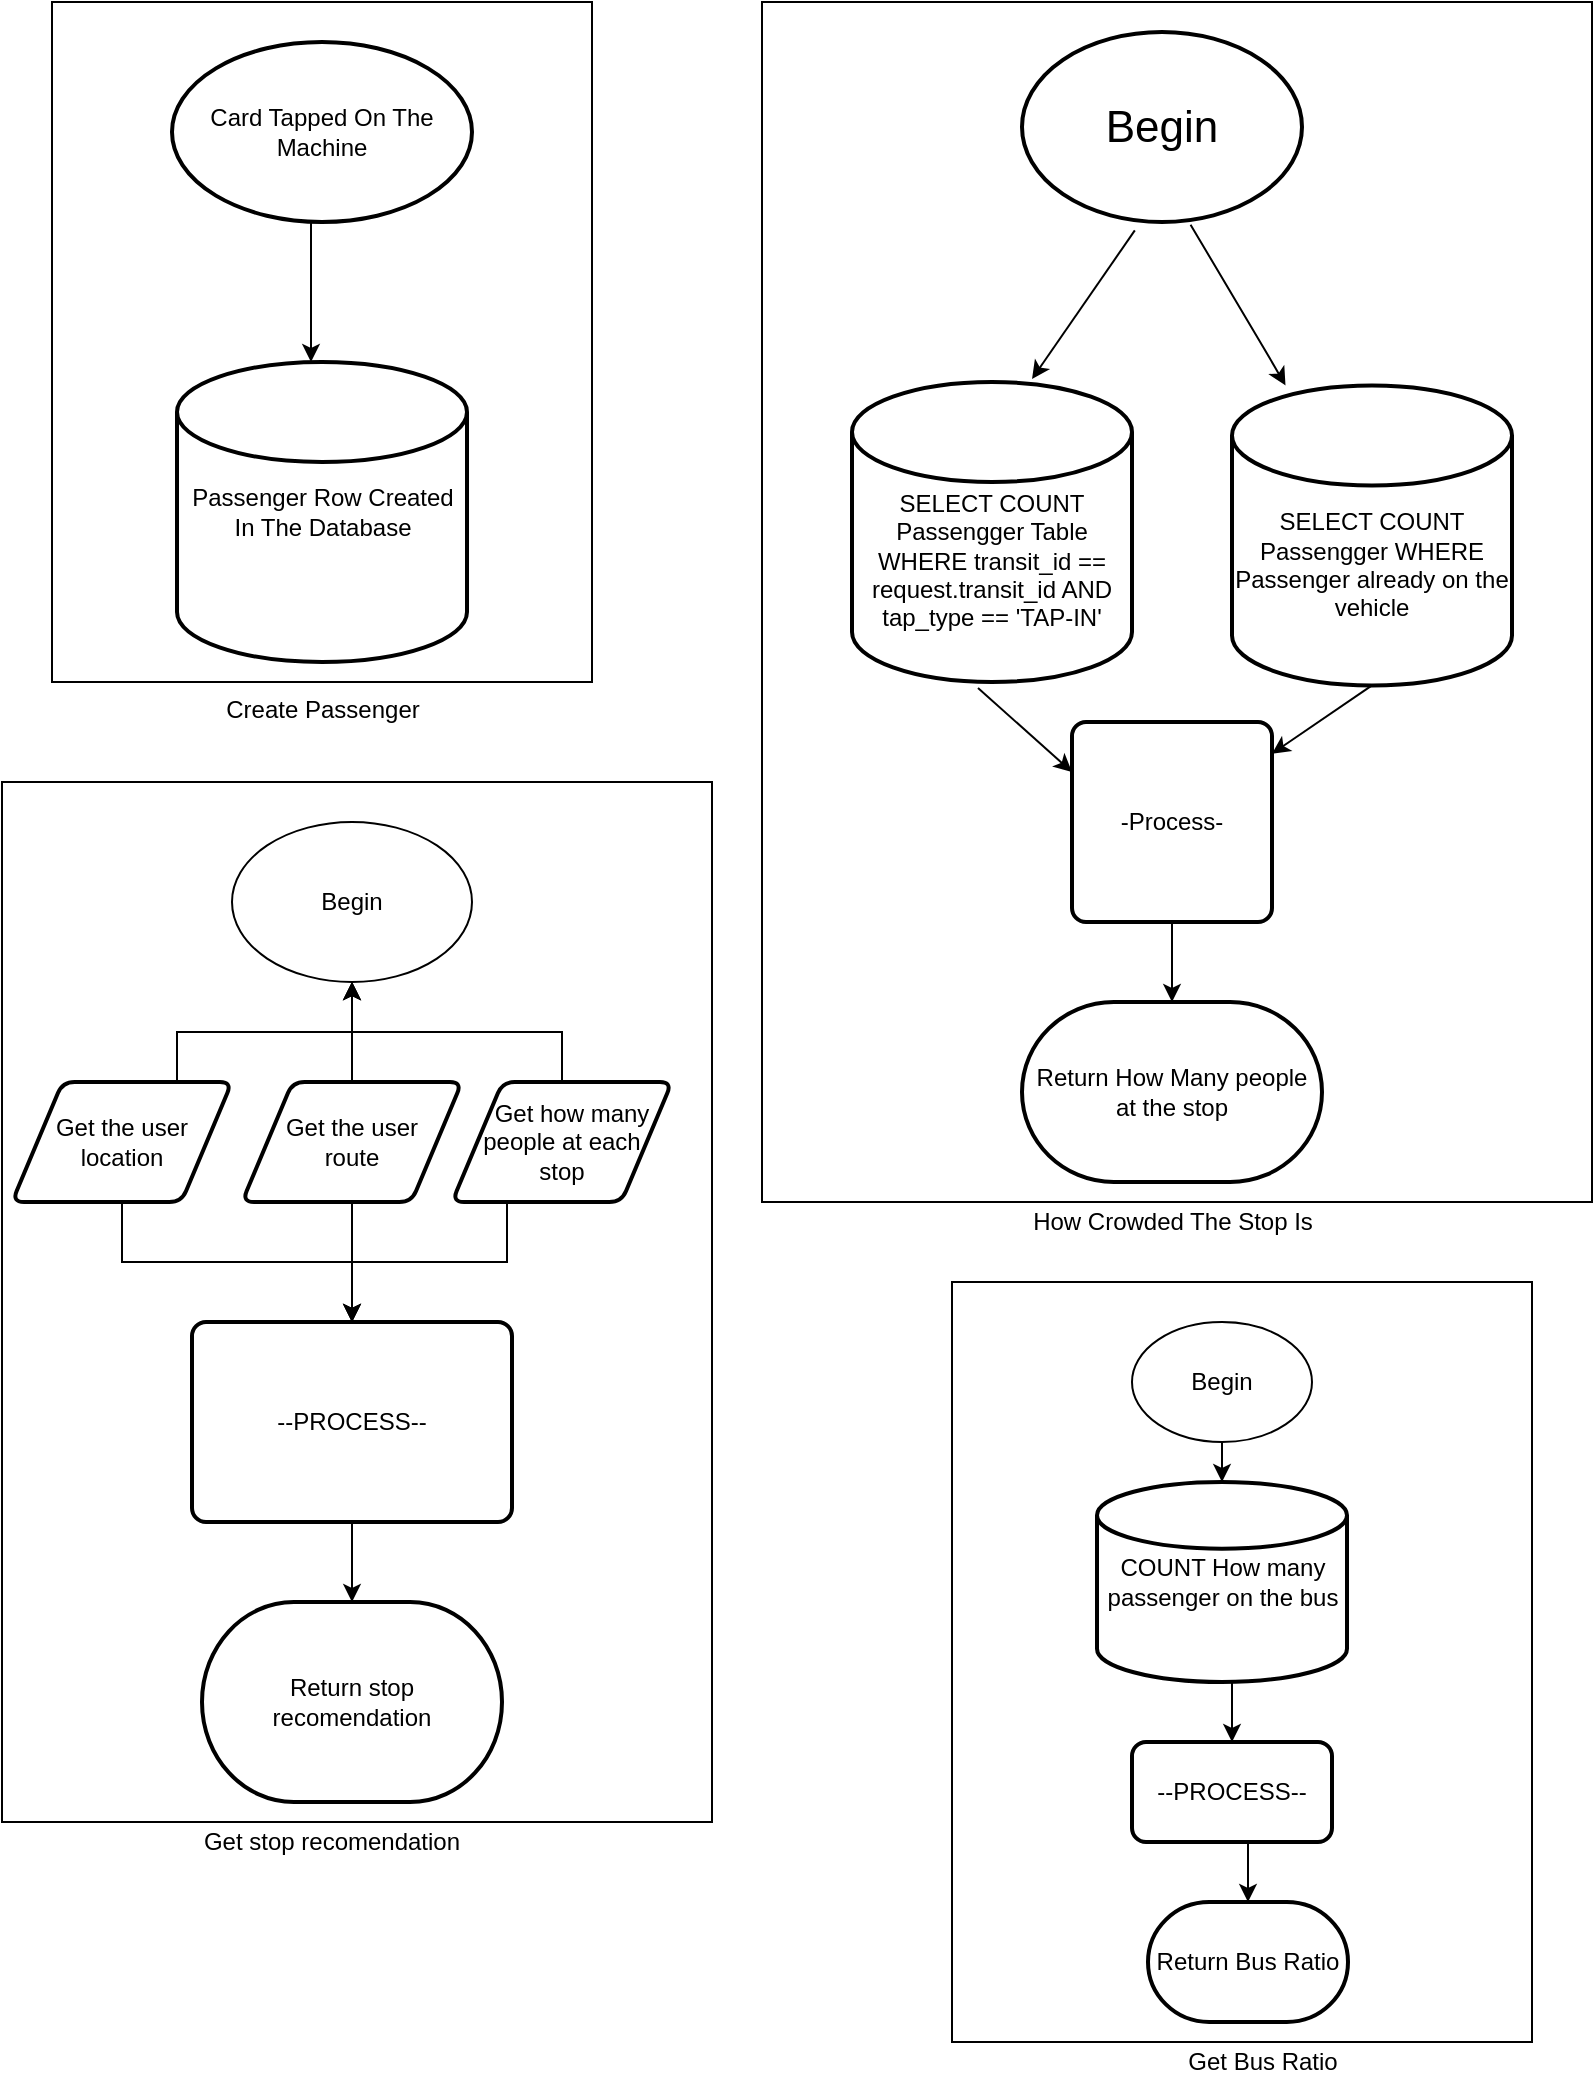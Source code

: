 <mxfile version="13.6.6" type="device"><diagram id="uCzvQ3vsvGq6uv2P53xJ" name="Page-1"><mxGraphModel dx="868" dy="1592" grid="1" gridSize="10" guides="1" tooltips="1" connect="1" arrows="1" fold="1" page="1" pageScale="1" pageWidth="850" pageHeight="1100" math="0" shadow="0"><root><mxCell id="0"/><mxCell id="1" parent="0"/><mxCell id="sdk1w_4__FigX0HCuavq-59" value="" style="rounded=0;whiteSpace=wrap;html=1;" vertex="1" parent="1"><mxGeometry x="490" y="-420" width="290" height="380" as="geometry"/></mxCell><mxCell id="sdk1w_4__FigX0HCuavq-49" value="" style="rounded=0;whiteSpace=wrap;html=1;" vertex="1" parent="1"><mxGeometry x="15" y="-670" width="355" height="520" as="geometry"/></mxCell><mxCell id="sdk1w_4__FigX0HCuavq-25" value="" style="rounded=0;whiteSpace=wrap;html=1;" vertex="1" parent="1"><mxGeometry x="395" y="-1060" width="415" height="600" as="geometry"/></mxCell><mxCell id="sdk1w_4__FigX0HCuavq-6" value="Create Passenger" style="verticalLabelPosition=bottom;verticalAlign=top;html=1;shape=mxgraph.basic.rect;fillColor2=none;strokeWidth=1;size=20;indent=5;" vertex="1" parent="1"><mxGeometry x="40" y="-1060" width="270" height="340" as="geometry"/></mxCell><mxCell id="sdk1w_4__FigX0HCuavq-1" value="Card Tapped On The Machine" style="strokeWidth=2;html=1;shape=mxgraph.flowchart.start_1;whiteSpace=wrap;" vertex="1" parent="1"><mxGeometry x="100" y="-1040" width="150" height="90" as="geometry"/></mxCell><mxCell id="sdk1w_4__FigX0HCuavq-4" value="" style="endArrow=classic;html=1;" edge="1" parent="1"><mxGeometry width="50" height="50" relative="1" as="geometry"><mxPoint x="169.5" y="-950" as="sourcePoint"/><mxPoint x="169.5" y="-880" as="targetPoint"/></mxGeometry></mxCell><mxCell id="sdk1w_4__FigX0HCuavq-5" value="Passenger Row Created In The Database" style="strokeWidth=2;html=1;shape=mxgraph.flowchart.database;whiteSpace=wrap;" vertex="1" parent="1"><mxGeometry x="102.5" y="-880" width="145" height="150" as="geometry"/></mxCell><mxCell id="sdk1w_4__FigX0HCuavq-7" value="&lt;font style=&quot;font-size: 22px&quot;&gt;Begin&lt;/font&gt;" style="strokeWidth=2;html=1;shape=mxgraph.flowchart.start_1;whiteSpace=wrap;" vertex="1" parent="1"><mxGeometry x="525" y="-1045" width="140" height="95" as="geometry"/></mxCell><mxCell id="sdk1w_4__FigX0HCuavq-9" value="&lt;br&gt;&lt;br&gt;SELECT COUNT Passengger Table WHERE transit_id == request.transit_id AND tap_type == 'TAP-IN'" style="strokeWidth=2;html=1;shape=mxgraph.flowchart.database;whiteSpace=wrap;" vertex="1" parent="1"><mxGeometry x="440" y="-870" width="140" height="150" as="geometry"/></mxCell><mxCell id="sdk1w_4__FigX0HCuavq-10" value="Return How Many people at the stop" style="strokeWidth=2;html=1;shape=mxgraph.flowchart.terminator;whiteSpace=wrap;" vertex="1" parent="1"><mxGeometry x="525" y="-560" width="150" height="90" as="geometry"/></mxCell><mxCell id="sdk1w_4__FigX0HCuavq-13" value="How Crowded The Stop Is" style="text;html=1;align=center;verticalAlign=middle;resizable=0;points=[];autosize=1;" vertex="1" parent="1"><mxGeometry x="520" y="-460" width="160" height="20" as="geometry"/></mxCell><mxCell id="sdk1w_4__FigX0HCuavq-15" value="&lt;br&gt;&lt;br&gt;SELECT COUNT Passengger WHERE Passenger already on the vehicle" style="strokeWidth=2;html=1;shape=mxgraph.flowchart.database;whiteSpace=wrap;" vertex="1" parent="1"><mxGeometry x="630" y="-868.29" width="140" height="150" as="geometry"/></mxCell><mxCell id="sdk1w_4__FigX0HCuavq-17" value="-Process-" style="rounded=1;whiteSpace=wrap;html=1;absoluteArcSize=1;arcSize=14;strokeWidth=2;" vertex="1" parent="1"><mxGeometry x="550" y="-700" width="100" height="100" as="geometry"/></mxCell><mxCell id="sdk1w_4__FigX0HCuavq-18" value="" style="endArrow=classic;html=1;exitX=0.45;exitY=1.02;exitDx=0;exitDy=0;exitPerimeter=0;entryX=0;entryY=0.25;entryDx=0;entryDy=0;" edge="1" parent="1" source="sdk1w_4__FigX0HCuavq-9" target="sdk1w_4__FigX0HCuavq-17"><mxGeometry width="50" height="50" relative="1" as="geometry"><mxPoint x="390" y="-555" as="sourcePoint"/><mxPoint x="525" y="-690" as="targetPoint"/></mxGeometry></mxCell><mxCell id="sdk1w_4__FigX0HCuavq-19" value="" style="endArrow=classic;html=1;exitX=0.5;exitY=1;exitDx=0;exitDy=0;exitPerimeter=0;" edge="1" parent="1" source="sdk1w_4__FigX0HCuavq-15" target="sdk1w_4__FigX0HCuavq-17"><mxGeometry width="50" height="50" relative="1" as="geometry"><mxPoint x="470" y="-590" as="sourcePoint"/><mxPoint x="650" y="-700" as="targetPoint"/></mxGeometry></mxCell><mxCell id="sdk1w_4__FigX0HCuavq-20" value="" style="endArrow=classic;html=1;entryX=0.5;entryY=0;entryDx=0;entryDy=0;entryPerimeter=0;exitX=0.5;exitY=1;exitDx=0;exitDy=0;" edge="1" parent="1" source="sdk1w_4__FigX0HCuavq-17" target="sdk1w_4__FigX0HCuavq-10"><mxGeometry width="50" height="50" relative="1" as="geometry"><mxPoint x="470" y="-580" as="sourcePoint"/><mxPoint x="520" y="-630" as="targetPoint"/></mxGeometry></mxCell><mxCell id="sdk1w_4__FigX0HCuavq-22" value="" style="endArrow=classic;html=1;entryX=0.643;entryY=-0.01;entryDx=0;entryDy=0;entryPerimeter=0;exitX=0.403;exitY=1.044;exitDx=0;exitDy=0;exitPerimeter=0;" edge="1" parent="1" source="sdk1w_4__FigX0HCuavq-7" target="sdk1w_4__FigX0HCuavq-9"><mxGeometry width="50" height="50" relative="1" as="geometry"><mxPoint x="610.0" y="-950" as="sourcePoint"/><mxPoint x="590" y="-830" as="targetPoint"/></mxGeometry></mxCell><mxCell id="sdk1w_4__FigX0HCuavq-23" value="" style="endArrow=classic;html=1;exitX=0.602;exitY=1.014;exitDx=0;exitDy=0;exitPerimeter=0;" edge="1" parent="1" source="sdk1w_4__FigX0HCuavq-7" target="sdk1w_4__FigX0HCuavq-15"><mxGeometry width="50" height="50" relative="1" as="geometry"><mxPoint x="620.0" y="-940.0" as="sourcePoint"/><mxPoint x="540.02" y="-861.5" as="targetPoint"/><Array as="points"><mxPoint x="650" y="-880"/></Array></mxGeometry></mxCell><mxCell id="sdk1w_4__FigX0HCuavq-26" value="Begin" style="ellipse;whiteSpace=wrap;html=1;" vertex="1" parent="1"><mxGeometry x="130" y="-650" width="120" height="80" as="geometry"/></mxCell><mxCell id="sdk1w_4__FigX0HCuavq-36" style="edgeStyle=orthogonalEdgeStyle;rounded=0;orthogonalLoop=1;jettySize=auto;html=1;exitX=0.75;exitY=0;exitDx=0;exitDy=0;entryX=0.5;entryY=1;entryDx=0;entryDy=0;" edge="1" parent="1" source="sdk1w_4__FigX0HCuavq-27" target="sdk1w_4__FigX0HCuavq-26"><mxGeometry relative="1" as="geometry"/></mxCell><mxCell id="sdk1w_4__FigX0HCuavq-41" style="edgeStyle=orthogonalEdgeStyle;rounded=0;orthogonalLoop=1;jettySize=auto;html=1;exitX=0.5;exitY=1;exitDx=0;exitDy=0;entryX=0.5;entryY=0;entryDx=0;entryDy=0;" edge="1" parent="1" source="sdk1w_4__FigX0HCuavq-27" target="sdk1w_4__FigX0HCuavq-40"><mxGeometry relative="1" as="geometry"/></mxCell><mxCell id="sdk1w_4__FigX0HCuavq-27" value="Get the user location" style="shape=parallelogram;html=1;strokeWidth=2;perimeter=parallelogramPerimeter;whiteSpace=wrap;rounded=1;arcSize=12;size=0.23;" vertex="1" parent="1"><mxGeometry x="20" y="-520" width="110" height="60" as="geometry"/></mxCell><mxCell id="sdk1w_4__FigX0HCuavq-37" style="edgeStyle=orthogonalEdgeStyle;rounded=0;orthogonalLoop=1;jettySize=auto;html=1;exitX=0.5;exitY=0;exitDx=0;exitDy=0;" edge="1" parent="1" source="sdk1w_4__FigX0HCuavq-28"><mxGeometry relative="1" as="geometry"><mxPoint x="190" y="-570" as="targetPoint"/></mxGeometry></mxCell><mxCell id="sdk1w_4__FigX0HCuavq-44" style="edgeStyle=orthogonalEdgeStyle;rounded=0;orthogonalLoop=1;jettySize=auto;html=1;exitX=0.5;exitY=1;exitDx=0;exitDy=0;entryX=0.5;entryY=0;entryDx=0;entryDy=0;" edge="1" parent="1" source="sdk1w_4__FigX0HCuavq-28" target="sdk1w_4__FigX0HCuavq-40"><mxGeometry relative="1" as="geometry"/></mxCell><mxCell id="sdk1w_4__FigX0HCuavq-28" value="Get the user&lt;br&gt;route" style="shape=parallelogram;html=1;strokeWidth=2;perimeter=parallelogramPerimeter;whiteSpace=wrap;rounded=1;arcSize=12;size=0.23;" vertex="1" parent="1"><mxGeometry x="135" y="-520" width="110" height="60" as="geometry"/></mxCell><mxCell id="sdk1w_4__FigX0HCuavq-38" style="edgeStyle=orthogonalEdgeStyle;rounded=0;orthogonalLoop=1;jettySize=auto;html=1;exitX=0.5;exitY=0;exitDx=0;exitDy=0;entryX=0.5;entryY=1;entryDx=0;entryDy=0;" edge="1" parent="1" source="sdk1w_4__FigX0HCuavq-30" target="sdk1w_4__FigX0HCuavq-26"><mxGeometry relative="1" as="geometry"/></mxCell><mxCell id="sdk1w_4__FigX0HCuavq-46" style="edgeStyle=orthogonalEdgeStyle;rounded=0;orthogonalLoop=1;jettySize=auto;html=1;exitX=0.25;exitY=1;exitDx=0;exitDy=0;entryX=0.5;entryY=0;entryDx=0;entryDy=0;" edge="1" parent="1" source="sdk1w_4__FigX0HCuavq-30" target="sdk1w_4__FigX0HCuavq-40"><mxGeometry relative="1" as="geometry"/></mxCell><mxCell id="sdk1w_4__FigX0HCuavq-30" value="&amp;nbsp; &amp;nbsp;Get how many people at each&lt;br&gt;stop" style="shape=parallelogram;html=1;strokeWidth=2;perimeter=parallelogramPerimeter;whiteSpace=wrap;rounded=1;arcSize=12;size=0.23;" vertex="1" parent="1"><mxGeometry x="240" y="-520" width="110" height="60" as="geometry"/></mxCell><mxCell id="sdk1w_4__FigX0HCuavq-48" style="edgeStyle=orthogonalEdgeStyle;rounded=0;orthogonalLoop=1;jettySize=auto;html=1;" edge="1" parent="1" source="sdk1w_4__FigX0HCuavq-40" target="sdk1w_4__FigX0HCuavq-47"><mxGeometry relative="1" as="geometry"/></mxCell><mxCell id="sdk1w_4__FigX0HCuavq-40" value="--PROCESS--" style="rounded=1;whiteSpace=wrap;html=1;absoluteArcSize=1;arcSize=14;strokeWidth=2;" vertex="1" parent="1"><mxGeometry x="110" y="-400" width="160" height="100" as="geometry"/></mxCell><mxCell id="sdk1w_4__FigX0HCuavq-47" value="Return stop&lt;br&gt;recomendation" style="strokeWidth=2;html=1;shape=mxgraph.flowchart.terminator;whiteSpace=wrap;" vertex="1" parent="1"><mxGeometry x="115" y="-260" width="150" height="100" as="geometry"/></mxCell><mxCell id="sdk1w_4__FigX0HCuavq-50" value="Get stop recomendation" style="text;html=1;strokeColor=none;fillColor=none;align=center;verticalAlign=middle;whiteSpace=wrap;rounded=0;" vertex="1" parent="1"><mxGeometry x="110" y="-150" width="140" height="20" as="geometry"/></mxCell><mxCell id="sdk1w_4__FigX0HCuavq-55" style="edgeStyle=orthogonalEdgeStyle;rounded=0;orthogonalLoop=1;jettySize=auto;html=1;exitX=0.5;exitY=1;exitDx=0;exitDy=0;entryX=0.5;entryY=0;entryDx=0;entryDy=0;entryPerimeter=0;" edge="1" parent="1" source="sdk1w_4__FigX0HCuavq-51" target="sdk1w_4__FigX0HCuavq-52"><mxGeometry relative="1" as="geometry"/></mxCell><mxCell id="sdk1w_4__FigX0HCuavq-51" value="Begin" style="ellipse;whiteSpace=wrap;html=1;" vertex="1" parent="1"><mxGeometry x="580" y="-400" width="90" height="60" as="geometry"/></mxCell><mxCell id="sdk1w_4__FigX0HCuavq-56" style="edgeStyle=orthogonalEdgeStyle;rounded=0;orthogonalLoop=1;jettySize=auto;html=1;exitX=0.5;exitY=1;exitDx=0;exitDy=0;exitPerimeter=0;entryX=0.5;entryY=0;entryDx=0;entryDy=0;" edge="1" parent="1" source="sdk1w_4__FigX0HCuavq-52" target="sdk1w_4__FigX0HCuavq-53"><mxGeometry relative="1" as="geometry"/></mxCell><mxCell id="sdk1w_4__FigX0HCuavq-52" value="COUNT How many passenger on the bus" style="strokeWidth=2;html=1;shape=mxgraph.flowchart.database;whiteSpace=wrap;" vertex="1" parent="1"><mxGeometry x="562.5" y="-320" width="125" height="100" as="geometry"/></mxCell><mxCell id="sdk1w_4__FigX0HCuavq-58" style="edgeStyle=orthogonalEdgeStyle;rounded=0;orthogonalLoop=1;jettySize=auto;html=1;exitX=0.5;exitY=1;exitDx=0;exitDy=0;entryX=0.5;entryY=0;entryDx=0;entryDy=0;entryPerimeter=0;" edge="1" parent="1" source="sdk1w_4__FigX0HCuavq-53" target="sdk1w_4__FigX0HCuavq-57"><mxGeometry relative="1" as="geometry"/></mxCell><mxCell id="sdk1w_4__FigX0HCuavq-53" value="--PROCESS--" style="rounded=1;whiteSpace=wrap;html=1;absoluteArcSize=1;arcSize=14;strokeWidth=2;" vertex="1" parent="1"><mxGeometry x="580" y="-190" width="100" height="50" as="geometry"/></mxCell><mxCell id="sdk1w_4__FigX0HCuavq-57" value="Return Bus Ratio" style="strokeWidth=2;html=1;shape=mxgraph.flowchart.terminator;whiteSpace=wrap;" vertex="1" parent="1"><mxGeometry x="588" y="-110" width="100" height="60" as="geometry"/></mxCell><mxCell id="sdk1w_4__FigX0HCuavq-60" value="Get Bus Ratio" style="text;html=1;strokeColor=none;fillColor=none;align=center;verticalAlign=middle;whiteSpace=wrap;rounded=0;" vertex="1" parent="1"><mxGeometry x="603" y="-40" width="85" height="20" as="geometry"/></mxCell></root></mxGraphModel></diagram></mxfile>